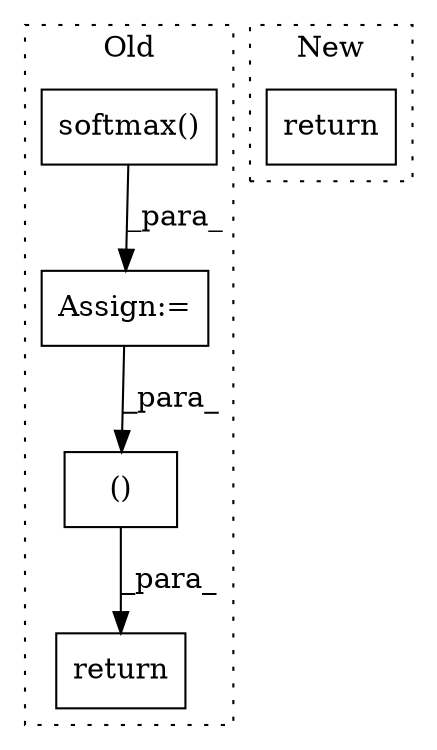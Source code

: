 digraph G {
subgraph cluster0 {
1 [label="softmax()" a="75" s="4599" l="19" shape="box"];
3 [label="Assign:=" a="68" s="4817" l="3" shape="box"];
4 [label="return" a="93" s="4931" l="7" shape="box"];
5 [label="()" a="54" s="4954" l="3" shape="box"];
label = "Old";
style="dotted";
}
subgraph cluster1 {
2 [label="return" a="93" s="5342" l="7" shape="box"];
label = "New";
style="dotted";
}
1 -> 3 [label="_para_"];
3 -> 5 [label="_para_"];
5 -> 4 [label="_para_"];
}